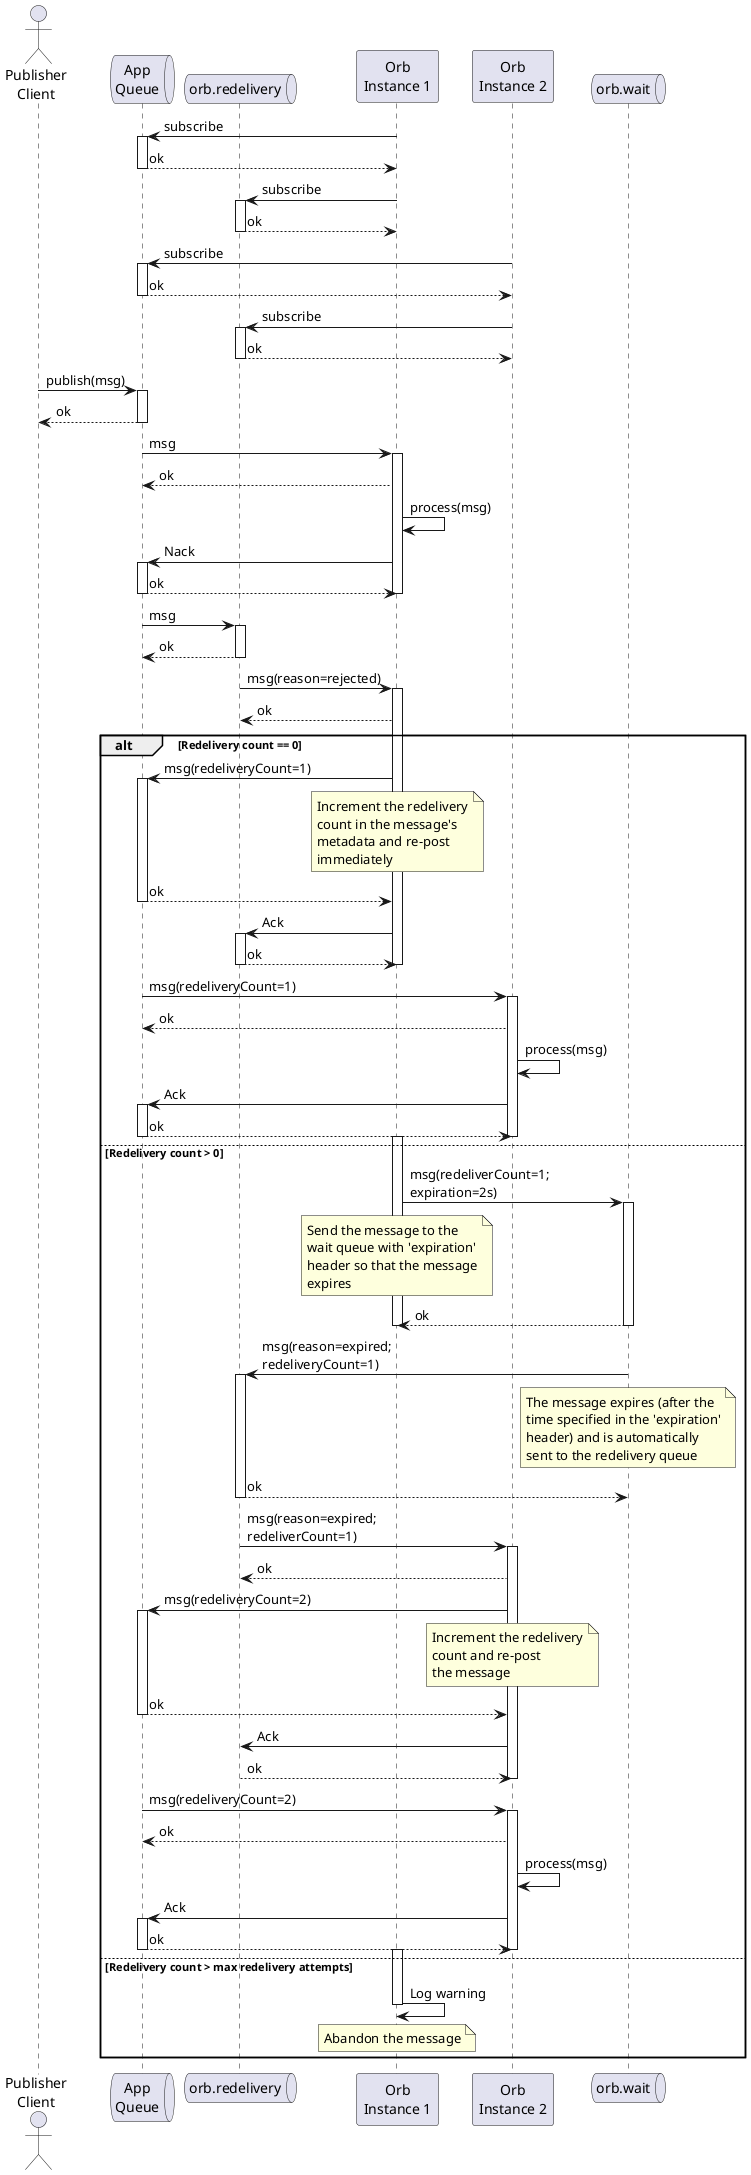 @startuml
'https://plantuml.com/sequence-diagram

actor "Publisher\nClient" as client

queue "App\nQueue" as queue1
queue "orb.redelivery" as redeliveryQueue

participant "Orb\nInstance 1" as service1
participant "Orb\nInstance 2" as service2

queue "orb.wait" as waitQueue

service1 -> queue1: subscribe
activate queue1
  queue1 --> service1: ok
deactivate queue1

service1 -> redeliveryQueue: subscribe
activate redeliveryQueue
  redeliveryQueue --> service1: ok
deactivate redeliveryQueue

service2 -> queue1: subscribe
activate queue1
  queue1 --> service2: ok
deactivate queue1

service2 -> redeliveryQueue: subscribe
activate redeliveryQueue
  redeliveryQueue --> service2: ok
deactivate redeliveryQueue

client -> queue1: publish(msg)
activate queue1
  queue1 --> client: ok
deactivate queue1

queue1 -> service1: msg

activate service1
service1 --> queue1: ok
service1 -> service1: process(msg)

service1 -> queue1: Nack
activate queue1
queue1 --> service1: ok
deactivate queue1
deactivate service1

queue1 -> redeliveryQueue: msg
activate redeliveryQueue
redeliveryQueue --> queue1: ok
deactivate redeliveryQueue

redeliveryQueue -> service1: msg(reason=rejected)
activate service1

service1 --> redeliveryQueue: ok

alt Redelivery count == 0
  service1 -> queue1: msg(redeliveryCount=1)

  note over service1
  Increment the redelivery
  count in the message's
  metadata and re-post
  immediately
  end note

  activate queue1
  queue1 --> service1: ok
  deactivate queue1

  service1 -> redeliveryQueue: Ack
  activate redeliveryQueue
  redeliveryQueue --> service1: ok
  deactivate redeliveryQueue
  deactivate service1

  queue1 -> service2: msg(redeliveryCount=1)

  activate service2
  service2 --> queue1: ok
  service2 -> service2: process(msg)

  service2 -> queue1: Ack
  activate queue1
  queue1 --> service2: ok
  deactivate queue1
  deactivate service2
else Redelivery count > 0
  activate service1
  service1 -> waitQueue: msg(redeliverCount=1;\nexpiration=2s)

  note over service1
    Send the message to the
    wait queue with 'expiration'
    header so that the message
    expires
  end note

  activate waitQueue
  waitQueue --> service1: ok
  deactivate waitQueue
  deactivate service1

  waitQueue -> redeliveryQueue: msg(reason=expired;\nredeliveryCount=1)

  note over waitQueue
  The message expires (after the
  time specified in the 'expiration'
  header) and is automatically
  sent to the redelivery queue
  end note

  activate redeliveryQueue
  redeliveryQueue --> waitQueue: ok
  deactivate redeliveryQueue

  redeliveryQueue -> service2: msg(reason=expired;\nredeliverCount=1)
  activate service2
  service2 --> redeliveryQueue: ok

  service2 -> queue1: msg(redeliveryCount=2)

  note over service2
  Increment the redelivery
  count and re-post
  the message
  end note

  activate queue1
  queue1 --> service2: ok
  deactivate queue1
  service2 -> redeliveryQueue: Ack
  redeliveryQueue --> service2: ok
  deactivate service2

  queue1 -> service2: msg(redeliveryCount=2)

  activate service2
  service2 --> queue1: ok
  service2 -> service2: process(msg)

  service2 -> queue1: Ack
  activate queue1
  queue1 --> service2: ok
  deactivate queue1
  deactivate service2
else Redelivery count > max redelivery attempts
  activate service1
  service1 -> service1: Log warning
  note over service1: Abandon the message
  deactivate service1
end

deactivate service1

@enduml
